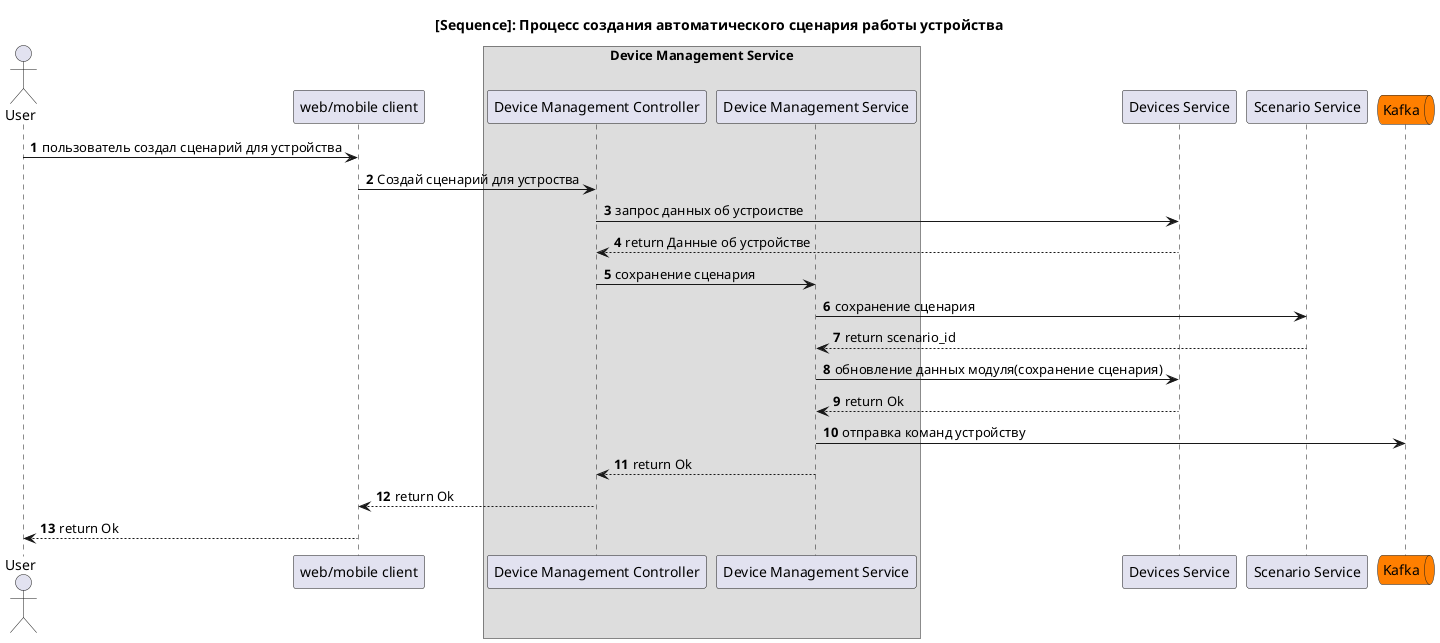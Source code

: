 @startuml
autonumber

title [Sequence]: Процесс создания автоматического сценария работы устройства

actor "User" as user
participant client as "web/mobile client"
box "Device Management Service"
    participant DeviceManagementController as "Device Management Controller"
    participant ServiceLayer as "Device Management Service"
endbox
participant DevicesService as "Devices Service"
participant ScenarioService as "Scenario Service"
queue "Kafka" as kafka #ff7f00

user -> client: пользователь создал сценарий для устройства
client -> DeviceManagementController: Создай сценарий для устроства
DeviceManagementController -> DevicesService: запрос данных об устроистве
DevicesService --> DeviceManagementController: return Данные об устройстве
DeviceManagementController -> ServiceLayer: сохранение сценария
ServiceLayer -> ScenarioService: сохранение сценария
ScenarioService --> ServiceLayer: return scenario_id
ServiceLayer -> DevicesService: обновление данных модуля(сохранение сценария)
DevicesService --> ServiceLayer: return Ok
ServiceLayer -> kafka: отправка команд устройству
ServiceLayer --> DeviceManagementController: return Ok
DeviceManagementController --> client: return Ok
client --> user: return Ok

@enduml